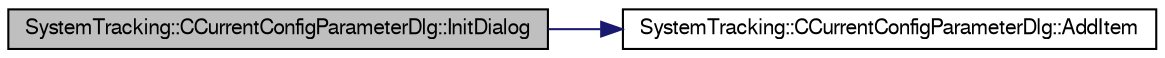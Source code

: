 digraph G
{
  edge [fontname="FreeSans",fontsize="10",labelfontname="FreeSans",labelfontsize="10"];
  node [fontname="FreeSans",fontsize="10",shape=record];
  rankdir="LR";
  Node1 [label="SystemTracking::CCurrentConfigParameterDlg::InitDialog",height=0.2,width=0.4,color="black", fillcolor="grey75", style="filled" fontcolor="black"];
  Node1 -> Node2 [color="midnightblue",fontsize="10",style="solid",fontname="FreeSans"];
  Node2 [label="SystemTracking::CCurrentConfigParameterDlg::AddItem",height=0.2,width=0.4,color="black", fillcolor="white", style="filled",URL="$classSystemTracking_1_1CCurrentConfigParameterDlg.html#a0cef26e75dbc092ac2dde8d0c8f3224d",tooltip="To add data item to the table."];
}

